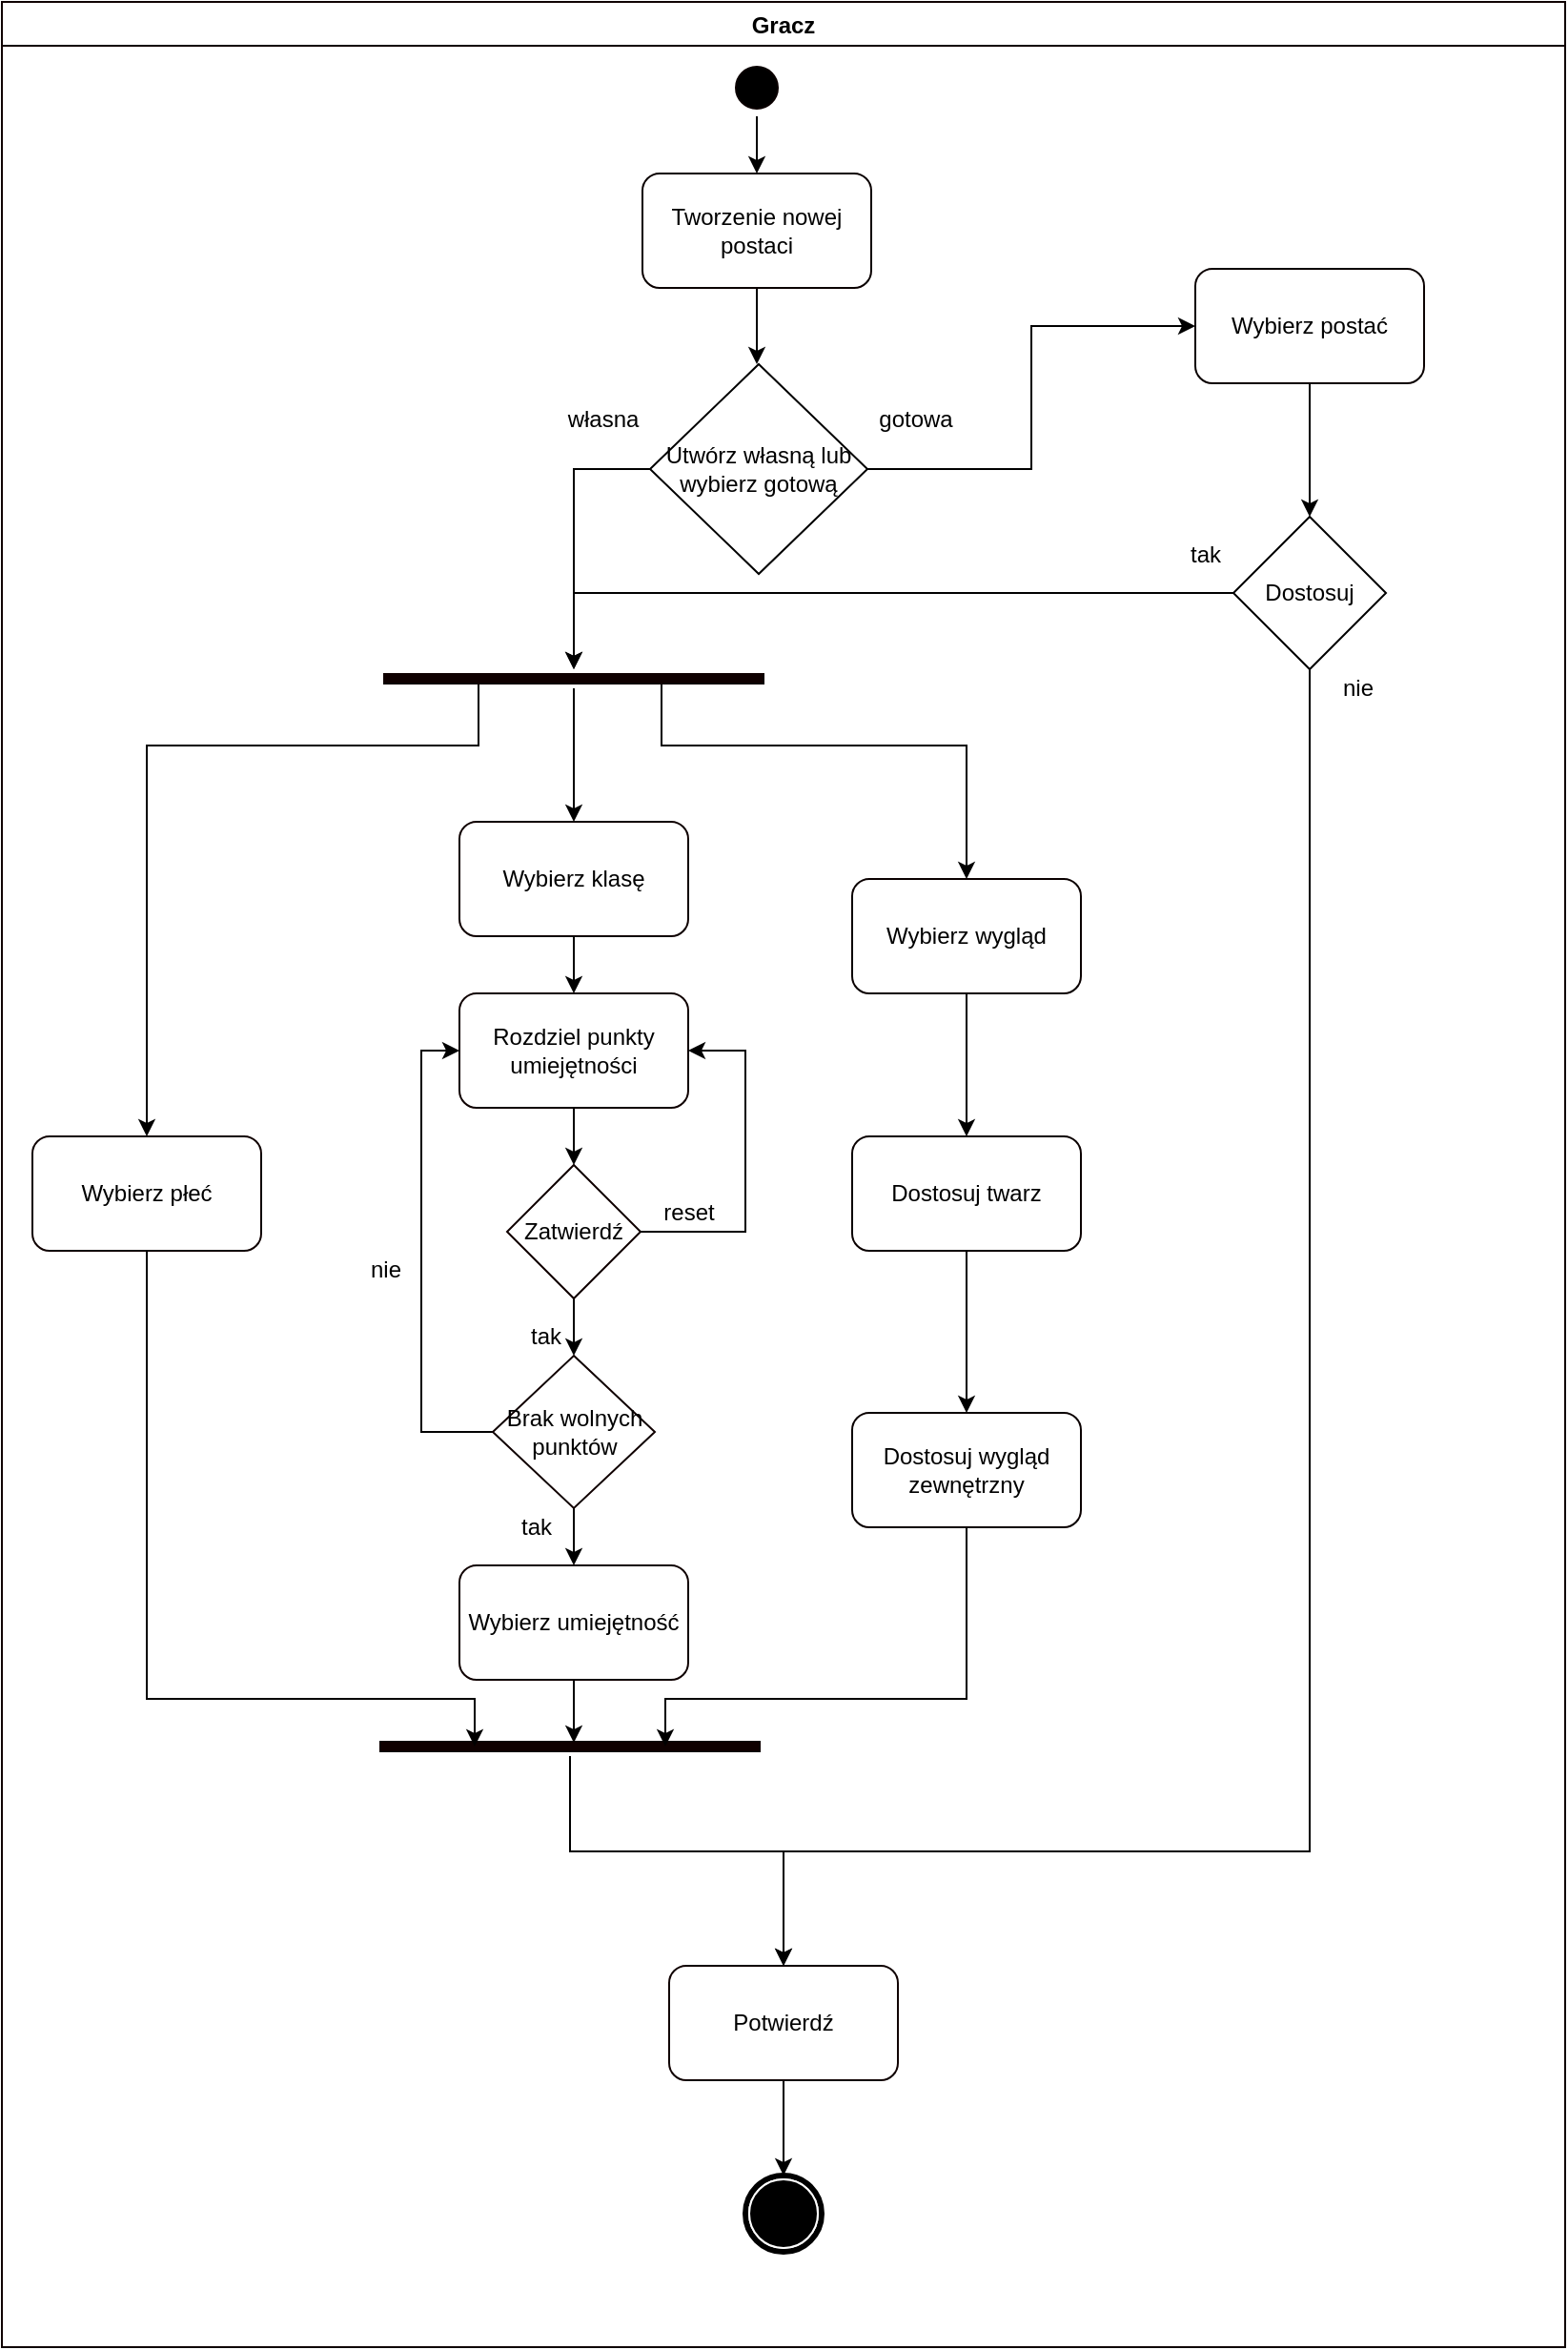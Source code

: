 <mxfile version="13.1.3" type="device"><diagram id="g4oZgtwVzUHh5buX6FxW" name="Page-1"><mxGraphModel dx="1382" dy="2053" grid="1" gridSize="10" guides="1" tooltips="1" connect="1" arrows="1" fold="1" page="1" pageScale="1" pageWidth="827" pageHeight="1169" math="0" shadow="0"><root><mxCell id="0"/><mxCell id="1" parent="0"/><mxCell id="P9ZD3gbq-AAUb1U4SVyz-56" value="Gracz" style="swimlane;strokeColor=#0F0000;" parent="1" vertex="1"><mxGeometry x="4" y="-20" width="820" height="1230" as="geometry"/></mxCell><mxCell id="P9ZD3gbq-AAUb1U4SVyz-57" value="reset&lt;br&gt;" style="text;html=1;align=center;verticalAlign=middle;resizable=0;points=[];autosize=1;" parent="P9ZD3gbq-AAUb1U4SVyz-56" vertex="1"><mxGeometry x="340" y="625" width="40" height="20" as="geometry"/></mxCell><mxCell id="P9ZD3gbq-AAUb1U4SVyz-58" value="tak&lt;br&gt;" style="text;html=1;align=center;verticalAlign=middle;resizable=0;points=[];autosize=1;" parent="P9ZD3gbq-AAUb1U4SVyz-56" vertex="1"><mxGeometry x="270" y="690" width="30" height="20" as="geometry"/></mxCell><mxCell id="P9ZD3gbq-AAUb1U4SVyz-17" value="Wybierz płeć" style="rounded=1;whiteSpace=wrap;html=1;strokeColor=#0F0000;" parent="P9ZD3gbq-AAUb1U4SVyz-56" vertex="1"><mxGeometry x="16" y="595" width="120" height="60" as="geometry"/></mxCell><mxCell id="P9ZD3gbq-AAUb1U4SVyz-19" value="Wybierz klasę" style="rounded=1;whiteSpace=wrap;html=1;strokeColor=#0F0000;" parent="P9ZD3gbq-AAUb1U4SVyz-56" vertex="1"><mxGeometry x="240" y="430" width="120" height="60" as="geometry"/></mxCell><mxCell id="P9ZD3gbq-AAUb1U4SVyz-38" value="Rozdziel punkty umiejętności" style="rounded=1;whiteSpace=wrap;html=1;strokeColor=#0F0000;" parent="P9ZD3gbq-AAUb1U4SVyz-56" vertex="1"><mxGeometry x="240" y="520" width="120" height="60" as="geometry"/></mxCell><mxCell id="P9ZD3gbq-AAUb1U4SVyz-41" value="" style="edgeStyle=orthogonalEdgeStyle;rounded=0;orthogonalLoop=1;jettySize=auto;html=1;" parent="P9ZD3gbq-AAUb1U4SVyz-56" source="P9ZD3gbq-AAUb1U4SVyz-19" target="P9ZD3gbq-AAUb1U4SVyz-38" edge="1"><mxGeometry relative="1" as="geometry"/></mxCell><mxCell id="P9ZD3gbq-AAUb1U4SVyz-60" style="edgeStyle=orthogonalEdgeStyle;rounded=0;orthogonalLoop=1;jettySize=auto;html=1;exitX=0.5;exitY=1;exitDx=0;exitDy=0;entryX=0.5;entryY=0;entryDx=0;entryDy=0;" parent="P9ZD3gbq-AAUb1U4SVyz-56" source="P9ZD3gbq-AAUb1U4SVyz-39" target="P9ZD3gbq-AAUb1U4SVyz-59" edge="1"><mxGeometry relative="1" as="geometry"/></mxCell><mxCell id="P9ZD3gbq-AAUb1U4SVyz-39" value="Zatwierdź" style="rhombus;whiteSpace=wrap;html=1;strokeColor=#0F0000;" parent="P9ZD3gbq-AAUb1U4SVyz-56" vertex="1"><mxGeometry x="265" y="610" width="70" height="70" as="geometry"/></mxCell><mxCell id="P9ZD3gbq-AAUb1U4SVyz-40" style="edgeStyle=orthogonalEdgeStyle;rounded=0;orthogonalLoop=1;jettySize=auto;html=1;exitX=1;exitY=0.5;exitDx=0;exitDy=0;entryX=1;entryY=0.5;entryDx=0;entryDy=0;" parent="P9ZD3gbq-AAUb1U4SVyz-56" source="P9ZD3gbq-AAUb1U4SVyz-39" target="P9ZD3gbq-AAUb1U4SVyz-38" edge="1"><mxGeometry relative="1" as="geometry"><Array as="points"><mxPoint x="390" y="645"/><mxPoint x="390" y="550"/></Array></mxGeometry></mxCell><mxCell id="P9ZD3gbq-AAUb1U4SVyz-42" value="" style="edgeStyle=orthogonalEdgeStyle;rounded=0;orthogonalLoop=1;jettySize=auto;html=1;" parent="P9ZD3gbq-AAUb1U4SVyz-56" source="P9ZD3gbq-AAUb1U4SVyz-38" target="P9ZD3gbq-AAUb1U4SVyz-39" edge="1"><mxGeometry relative="1" as="geometry"/></mxCell><mxCell id="P9ZD3gbq-AAUb1U4SVyz-43" value="Wybierz umiejętność" style="rounded=1;whiteSpace=wrap;html=1;strokeColor=#0F0000;" parent="P9ZD3gbq-AAUb1U4SVyz-56" vertex="1"><mxGeometry x="240" y="820" width="120" height="60" as="geometry"/></mxCell><mxCell id="P9ZD3gbq-AAUb1U4SVyz-61" style="edgeStyle=orthogonalEdgeStyle;rounded=0;orthogonalLoop=1;jettySize=auto;html=1;exitX=0;exitY=0.5;exitDx=0;exitDy=0;entryX=0;entryY=0.5;entryDx=0;entryDy=0;" parent="P9ZD3gbq-AAUb1U4SVyz-56" source="P9ZD3gbq-AAUb1U4SVyz-59" target="P9ZD3gbq-AAUb1U4SVyz-38" edge="1"><mxGeometry relative="1" as="geometry"/></mxCell><mxCell id="P9ZD3gbq-AAUb1U4SVyz-62" style="edgeStyle=orthogonalEdgeStyle;rounded=0;orthogonalLoop=1;jettySize=auto;html=1;exitX=0.5;exitY=1;exitDx=0;exitDy=0;entryX=0.5;entryY=0;entryDx=0;entryDy=0;" parent="P9ZD3gbq-AAUb1U4SVyz-56" source="P9ZD3gbq-AAUb1U4SVyz-59" target="P9ZD3gbq-AAUb1U4SVyz-43" edge="1"><mxGeometry relative="1" as="geometry"/></mxCell><mxCell id="P9ZD3gbq-AAUb1U4SVyz-59" value="Brak wolnych punktów" style="rhombus;whiteSpace=wrap;html=1;strokeColor=#0F0000;" parent="P9ZD3gbq-AAUb1U4SVyz-56" vertex="1"><mxGeometry x="257.5" y="710" width="85" height="80" as="geometry"/></mxCell><mxCell id="P9ZD3gbq-AAUb1U4SVyz-66" value="tak&lt;br&gt;" style="text;html=1;align=center;verticalAlign=middle;resizable=0;points=[];autosize=1;" parent="P9ZD3gbq-AAUb1U4SVyz-56" vertex="1"><mxGeometry x="265" y="790" width="30" height="20" as="geometry"/></mxCell><mxCell id="P9ZD3gbq-AAUb1U4SVyz-67" value="nie" style="text;html=1;align=center;verticalAlign=middle;resizable=0;points=[];autosize=1;" parent="P9ZD3gbq-AAUb1U4SVyz-56" vertex="1"><mxGeometry x="186" y="655" width="30" height="20" as="geometry"/></mxCell><mxCell id="P9ZD3gbq-AAUb1U4SVyz-46" value="Dostosuj wygląd zewnętrzny" style="rounded=1;whiteSpace=wrap;html=1;strokeColor=#0A0000;" parent="P9ZD3gbq-AAUb1U4SVyz-56" vertex="1"><mxGeometry x="446" y="740" width="120" height="60" as="geometry"/></mxCell><mxCell id="P9ZD3gbq-AAUb1U4SVyz-45" value="Dostosuj twarz" style="rounded=1;whiteSpace=wrap;html=1;strokeColor=#0A0000;" parent="P9ZD3gbq-AAUb1U4SVyz-56" vertex="1"><mxGeometry x="446" y="595" width="120" height="60" as="geometry"/></mxCell><mxCell id="P9ZD3gbq-AAUb1U4SVyz-48" value="" style="edgeStyle=orthogonalEdgeStyle;rounded=0;orthogonalLoop=1;jettySize=auto;html=1;" parent="P9ZD3gbq-AAUb1U4SVyz-56" source="P9ZD3gbq-AAUb1U4SVyz-45" target="P9ZD3gbq-AAUb1U4SVyz-46" edge="1"><mxGeometry relative="1" as="geometry"/></mxCell><mxCell id="P9ZD3gbq-AAUb1U4SVyz-5" value="Wybierz wygląd" style="rounded=1;whiteSpace=wrap;html=1;strokeColor=#0A0000;" parent="P9ZD3gbq-AAUb1U4SVyz-56" vertex="1"><mxGeometry x="446" y="460" width="120" height="60" as="geometry"/></mxCell><mxCell id="P9ZD3gbq-AAUb1U4SVyz-47" value="" style="edgeStyle=orthogonalEdgeStyle;rounded=0;orthogonalLoop=1;jettySize=auto;html=1;" parent="P9ZD3gbq-AAUb1U4SVyz-56" source="P9ZD3gbq-AAUb1U4SVyz-5" target="P9ZD3gbq-AAUb1U4SVyz-45" edge="1"><mxGeometry relative="1" as="geometry"/></mxCell><mxCell id="JunRjvbxCPhccJJ_ZWVr-8" style="edgeStyle=orthogonalEdgeStyle;rounded=0;orthogonalLoop=1;jettySize=auto;html=1;exitX=1;exitY=0.5;exitDx=0;exitDy=0;entryX=0;entryY=0.5;entryDx=0;entryDy=0;" parent="P9ZD3gbq-AAUb1U4SVyz-56" source="JunRjvbxCPhccJJ_ZWVr-1" target="JunRjvbxCPhccJJ_ZWVr-4" edge="1"><mxGeometry relative="1" as="geometry"/></mxCell><mxCell id="JunRjvbxCPhccJJ_ZWVr-1" value="Utwórz własną lub wybierz gotową" style="rhombus;whiteSpace=wrap;html=1;" parent="P9ZD3gbq-AAUb1U4SVyz-56" vertex="1"><mxGeometry x="340" y="190" width="114" height="110" as="geometry"/></mxCell><mxCell id="JunRjvbxCPhccJJ_ZWVr-6" style="edgeStyle=orthogonalEdgeStyle;rounded=0;orthogonalLoop=1;jettySize=auto;html=1;exitX=0.5;exitY=1;exitDx=0;exitDy=0;" parent="P9ZD3gbq-AAUb1U4SVyz-56" source="JunRjvbxCPhccJJ_ZWVr-4" target="JunRjvbxCPhccJJ_ZWVr-5" edge="1"><mxGeometry relative="1" as="geometry"/></mxCell><mxCell id="JunRjvbxCPhccJJ_ZWVr-4" value="Wybierz postać" style="rounded=1;whiteSpace=wrap;html=1;strokeColor=#0A0000;" parent="P9ZD3gbq-AAUb1U4SVyz-56" vertex="1"><mxGeometry x="626" y="140" width="120" height="60" as="geometry"/></mxCell><mxCell id="JunRjvbxCPhccJJ_ZWVr-5" value="Dostosuj" style="rhombus;whiteSpace=wrap;html=1;" parent="P9ZD3gbq-AAUb1U4SVyz-56" vertex="1"><mxGeometry x="646" y="270" width="80" height="80" as="geometry"/></mxCell><mxCell id="JunRjvbxCPhccJJ_ZWVr-13" value="gotowa" style="text;html=1;align=center;verticalAlign=middle;resizable=0;points=[];autosize=1;" parent="P9ZD3gbq-AAUb1U4SVyz-56" vertex="1"><mxGeometry x="454" y="209" width="50" height="20" as="geometry"/></mxCell><mxCell id="JunRjvbxCPhccJJ_ZWVr-14" value="własna" style="text;html=1;align=center;verticalAlign=middle;resizable=0;points=[];autosize=1;" parent="P9ZD3gbq-AAUb1U4SVyz-56" vertex="1"><mxGeometry x="290" y="209" width="50" height="20" as="geometry"/></mxCell><mxCell id="JunRjvbxCPhccJJ_ZWVr-15" value="tak" style="text;html=1;align=center;verticalAlign=middle;resizable=0;points=[];autosize=1;" parent="P9ZD3gbq-AAUb1U4SVyz-56" vertex="1"><mxGeometry x="616" y="280" width="30" height="20" as="geometry"/></mxCell><mxCell id="JunRjvbxCPhccJJ_ZWVr-16" value="nie&lt;br&gt;" style="text;html=1;align=center;verticalAlign=middle;resizable=0;points=[];autosize=1;" parent="P9ZD3gbq-AAUb1U4SVyz-56" vertex="1"><mxGeometry x="696" y="350" width="30" height="20" as="geometry"/></mxCell><mxCell id="P9ZD3gbq-AAUb1U4SVyz-16" style="edgeStyle=orthogonalEdgeStyle;rounded=0;orthogonalLoop=1;jettySize=auto;html=1;exitX=0.5;exitY=1;exitDx=0;exitDy=0;entryX=0.5;entryY=0;entryDx=0;entryDy=0;" parent="1" source="P9ZD3gbq-AAUb1U4SVyz-2" target="P9ZD3gbq-AAUb1U4SVyz-3" edge="1"><mxGeometry relative="1" as="geometry"/></mxCell><mxCell id="P9ZD3gbq-AAUb1U4SVyz-2" value="" style="ellipse;shape=startState;fillColor=#000000;strokeColor=#0A0000;" parent="1" vertex="1"><mxGeometry x="385" y="10" width="30" height="30" as="geometry"/></mxCell><mxCell id="P9ZD3gbq-AAUb1U4SVyz-55" style="edgeStyle=orthogonalEdgeStyle;rounded=0;orthogonalLoop=1;jettySize=auto;html=1;exitX=0.5;exitY=1;exitDx=0;exitDy=0;" parent="1" source="P9ZD3gbq-AAUb1U4SVyz-3" edge="1"><mxGeometry relative="1" as="geometry"><mxPoint x="400" y="170" as="targetPoint"/></mxGeometry></mxCell><mxCell id="P9ZD3gbq-AAUb1U4SVyz-3" value="Tworzenie nowej postaci" style="rounded=1;whiteSpace=wrap;html=1;strokeColor=#0A0000;" parent="1" vertex="1"><mxGeometry x="340" y="70" width="120" height="60" as="geometry"/></mxCell><mxCell id="P9ZD3gbq-AAUb1U4SVyz-13" style="edgeStyle=orthogonalEdgeStyle;rounded=0;orthogonalLoop=1;jettySize=auto;html=1;exitX=0.75;exitY=0.5;exitDx=0;exitDy=0;exitPerimeter=0;entryX=0.5;entryY=0;entryDx=0;entryDy=0;" parent="1" source="P9ZD3gbq-AAUb1U4SVyz-6" target="P9ZD3gbq-AAUb1U4SVyz-5" edge="1"><mxGeometry relative="1" as="geometry"><mxPoint x="420" y="410" as="targetPoint"/><Array as="points"><mxPoint x="350" y="370"/><mxPoint x="510" y="370"/></Array></mxGeometry></mxCell><mxCell id="P9ZD3gbq-AAUb1U4SVyz-14" style="edgeStyle=orthogonalEdgeStyle;rounded=0;orthogonalLoop=1;jettySize=auto;html=1;exitX=0.25;exitY=0.5;exitDx=0;exitDy=0;exitPerimeter=0;entryX=0.5;entryY=0;entryDx=0;entryDy=0;" parent="1" source="P9ZD3gbq-AAUb1U4SVyz-6" target="P9ZD3gbq-AAUb1U4SVyz-17" edge="1"><mxGeometry relative="1" as="geometry"><mxPoint x="180" y="410" as="targetPoint"/><Array as="points"><mxPoint x="250" y="370"/><mxPoint x="70" y="370"/></Array></mxGeometry></mxCell><mxCell id="P9ZD3gbq-AAUb1U4SVyz-21" value="" style="edgeStyle=orthogonalEdgeStyle;rounded=0;orthogonalLoop=1;jettySize=auto;html=1;" parent="1" source="P9ZD3gbq-AAUb1U4SVyz-6" target="P9ZD3gbq-AAUb1U4SVyz-19" edge="1"><mxGeometry relative="1" as="geometry"/></mxCell><mxCell id="P9ZD3gbq-AAUb1U4SVyz-6" value="" style="shape=line;html=1;strokeWidth=6;strokeColor=#0F0000;" parent="1" vertex="1"><mxGeometry x="204" y="330" width="200" height="10" as="geometry"/></mxCell><mxCell id="P9ZD3gbq-AAUb1U4SVyz-15" style="edgeStyle=orthogonalEdgeStyle;rounded=0;orthogonalLoop=1;jettySize=auto;html=1;exitX=0.5;exitY=1;exitDx=0;exitDy=0;" parent="1" edge="1"><mxGeometry relative="1" as="geometry"><mxPoint x="400" y="80" as="sourcePoint"/><mxPoint x="400" y="80" as="targetPoint"/></mxGeometry></mxCell><mxCell id="P9ZD3gbq-AAUb1U4SVyz-28" value="" style="shape=mxgraph.bpmn.shape;html=1;verticalLabelPosition=bottom;labelBackgroundColor=#ffffff;verticalAlign=top;perimeter=ellipsePerimeter;outline=end;symbol=terminate;rounded=0;shadow=0;comic=0;strokeWidth=1;fontFamily=Verdana;fontSize=12;align=center;" parent="1" vertex="1"><mxGeometry x="394" y="1120" width="40" height="40" as="geometry"/></mxCell><mxCell id="P9ZD3gbq-AAUb1U4SVyz-31" style="edgeStyle=orthogonalEdgeStyle;rounded=0;orthogonalLoop=1;jettySize=auto;html=1;exitX=0.5;exitY=1;exitDx=0;exitDy=0;entryX=0.5;entryY=0;entryDx=0;entryDy=0;" parent="1" source="P9ZD3gbq-AAUb1U4SVyz-29" target="P9ZD3gbq-AAUb1U4SVyz-28" edge="1"><mxGeometry relative="1" as="geometry"/></mxCell><mxCell id="JunRjvbxCPhccJJ_ZWVr-10" style="edgeStyle=orthogonalEdgeStyle;rounded=0;orthogonalLoop=1;jettySize=auto;html=1;exitX=0.5;exitY=0;exitDx=0;exitDy=0;" parent="1" source="P9ZD3gbq-AAUb1U4SVyz-29" edge="1"><mxGeometry relative="1" as="geometry"><mxPoint x="414" y="1010" as="targetPoint"/></mxGeometry></mxCell><mxCell id="P9ZD3gbq-AAUb1U4SVyz-29" value="Potwierdź" style="rounded=1;whiteSpace=wrap;html=1;strokeColor=#0F0000;" parent="1" vertex="1"><mxGeometry x="354" y="1010" width="120" height="60" as="geometry"/></mxCell><mxCell id="P9ZD3gbq-AAUb1U4SVyz-54" value="" style="edgeStyle=orthogonalEdgeStyle;rounded=0;orthogonalLoop=1;jettySize=auto;html=1;entryX=0.5;entryY=0;entryDx=0;entryDy=0;" parent="1" source="P9ZD3gbq-AAUb1U4SVyz-49" target="P9ZD3gbq-AAUb1U4SVyz-29" edge="1"><mxGeometry relative="1" as="geometry"><mxPoint x="364" y="955" as="targetPoint"/><Array as="points"><mxPoint x="302" y="950"/><mxPoint x="414" y="950"/></Array></mxGeometry></mxCell><mxCell id="P9ZD3gbq-AAUb1U4SVyz-49" value="" style="shape=line;html=1;strokeWidth=6;strokeColor=#0F0000;" parent="1" vertex="1"><mxGeometry x="202" y="890" width="200" height="10" as="geometry"/></mxCell><mxCell id="P9ZD3gbq-AAUb1U4SVyz-65" style="edgeStyle=orthogonalEdgeStyle;rounded=0;orthogonalLoop=1;jettySize=auto;html=1;exitX=0.5;exitY=1;exitDx=0;exitDy=0;entryX=0.51;entryY=0.3;entryDx=0;entryDy=0;entryPerimeter=0;" parent="1" source="P9ZD3gbq-AAUb1U4SVyz-43" target="P9ZD3gbq-AAUb1U4SVyz-49" edge="1"><mxGeometry relative="1" as="geometry"/></mxCell><mxCell id="P9ZD3gbq-AAUb1U4SVyz-68" style="edgeStyle=orthogonalEdgeStyle;rounded=0;orthogonalLoop=1;jettySize=auto;html=1;exitX=0.5;exitY=1;exitDx=0;exitDy=0;entryX=0.75;entryY=0.5;entryDx=0;entryDy=0;entryPerimeter=0;" parent="1" source="P9ZD3gbq-AAUb1U4SVyz-46" target="P9ZD3gbq-AAUb1U4SVyz-49" edge="1"><mxGeometry relative="1" as="geometry"><Array as="points"><mxPoint x="510" y="870"/><mxPoint x="352" y="870"/></Array></mxGeometry></mxCell><mxCell id="P9ZD3gbq-AAUb1U4SVyz-77" style="edgeStyle=orthogonalEdgeStyle;rounded=0;orthogonalLoop=1;jettySize=auto;html=1;exitX=0.5;exitY=1;exitDx=0;exitDy=0;entryX=0.25;entryY=0.5;entryDx=0;entryDy=0;entryPerimeter=0;" parent="1" source="P9ZD3gbq-AAUb1U4SVyz-17" target="P9ZD3gbq-AAUb1U4SVyz-49" edge="1"><mxGeometry relative="1" as="geometry"><Array as="points"><mxPoint x="80" y="870"/><mxPoint x="252" y="870"/></Array></mxGeometry></mxCell><mxCell id="JunRjvbxCPhccJJ_ZWVr-2" style="edgeStyle=orthogonalEdgeStyle;rounded=0;orthogonalLoop=1;jettySize=auto;html=1;exitX=0;exitY=0.5;exitDx=0;exitDy=0;" parent="1" source="JunRjvbxCPhccJJ_ZWVr-1" target="P9ZD3gbq-AAUb1U4SVyz-6" edge="1"><mxGeometry relative="1" as="geometry"/></mxCell><mxCell id="JunRjvbxCPhccJJ_ZWVr-7" style="edgeStyle=orthogonalEdgeStyle;rounded=0;orthogonalLoop=1;jettySize=auto;html=1;exitX=0;exitY=0.5;exitDx=0;exitDy=0;" parent="1" source="JunRjvbxCPhccJJ_ZWVr-5" target="P9ZD3gbq-AAUb1U4SVyz-6" edge="1"><mxGeometry relative="1" as="geometry"><Array as="points"><mxPoint x="650" y="290"/><mxPoint x="304" y="290"/></Array></mxGeometry></mxCell><mxCell id="JunRjvbxCPhccJJ_ZWVr-12" style="edgeStyle=orthogonalEdgeStyle;rounded=0;orthogonalLoop=1;jettySize=auto;html=1;entryX=0.5;entryY=0;entryDx=0;entryDy=0;" parent="1" target="P9ZD3gbq-AAUb1U4SVyz-29" edge="1"><mxGeometry relative="1" as="geometry"><Array as="points"><mxPoint x="690" y="950"/><mxPoint x="414" y="950"/></Array><mxPoint x="690" y="330" as="sourcePoint"/></mxGeometry></mxCell></root></mxGraphModel></diagram></mxfile>